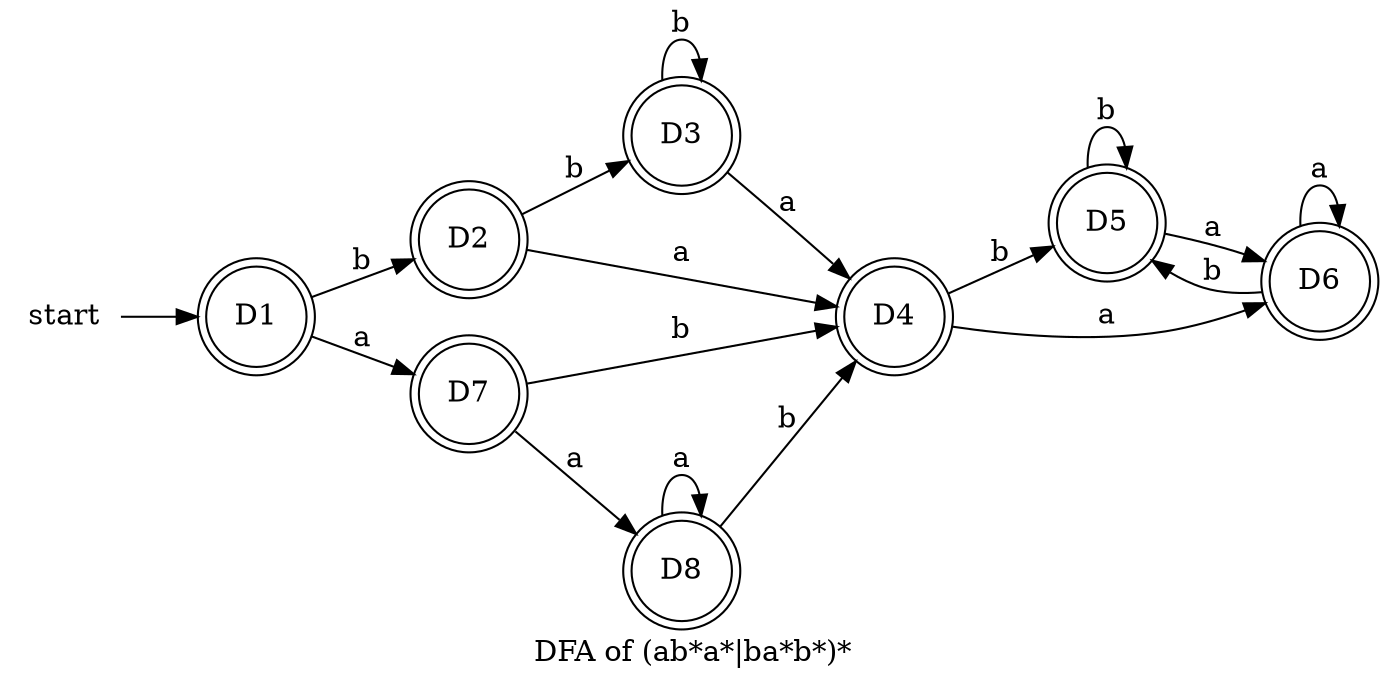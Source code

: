 digraph
  G { label="DFA of (ab*a*|ba*b*)*";
 
rankdir=LR
start[shape =none]
start ->node_1
node_1 [label="D1", shape = doublecircle]
node_1 -> node_2 [label ="b"]
node_1 -> node_7 [label ="a"]
node_2 [label="D2", shape = doublecircle]
node_2 -> node_3 [label ="b"]
node_2 -> node_4 [label ="a"]
node_3 [label="D3", shape = doublecircle]
node_3 -> node_4 [label ="a"]
node_3 -> node_3 [label ="b"]
node_4 [label="D4", shape = doublecircle]
node_4 -> node_5 [label ="b"]
node_4 -> node_6 [label ="a"]
node_5 [label="D5", shape = doublecircle]
node_5 -> node_6 [label ="a"]
node_5 -> node_5 [label ="b"]
node_6 [label="D6", shape = doublecircle]
node_6 -> node_5 [label ="b"]
node_6 -> node_6 [label ="a"]
node_7 [label="D7", shape = doublecircle]
node_7 -> node_8 [label ="a"]
node_7 -> node_4 [label ="b"]
node_8 [label="D8", shape = doublecircle]
node_8 -> node_4 [label ="b"]
node_8 -> node_8 [label ="a"]
}
